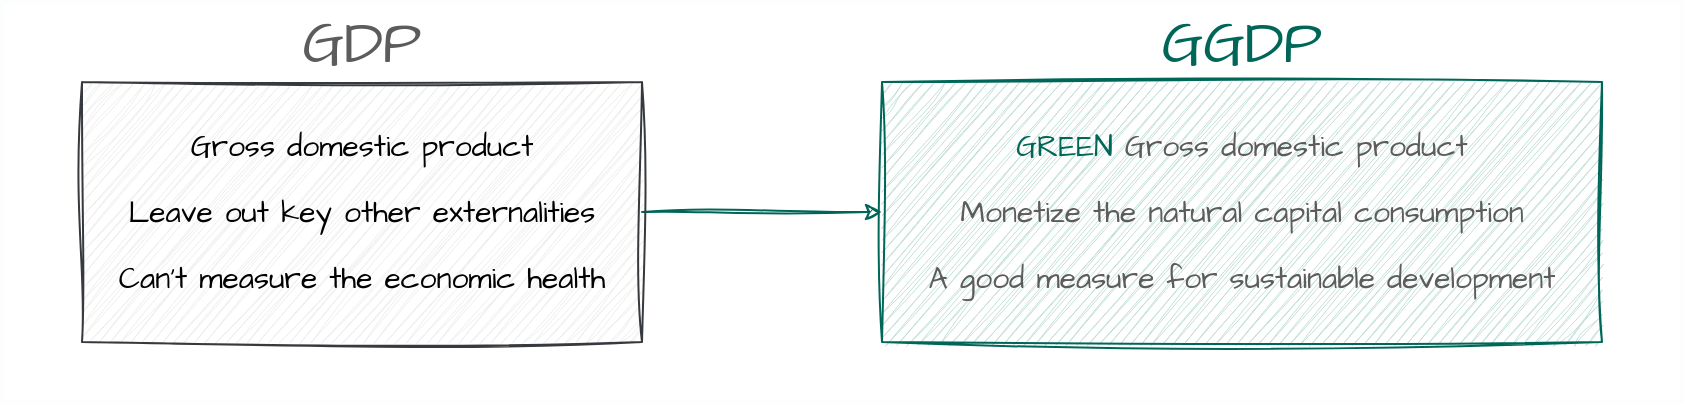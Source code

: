 <mxfile version="20.8.20" type="github">
  <diagram name="第 1 页" id="A0sXVTUO56CwcfCdukGn">
    <mxGraphModel dx="1877" dy="493" grid="1" gridSize="10" guides="1" tooltips="1" connect="1" arrows="1" fold="1" page="1" pageScale="1" pageWidth="827" pageHeight="1169" math="0" shadow="0">
      <root>
        <mxCell id="0" />
        <mxCell id="1" parent="0" />
        <mxCell id="YoZrRnC3NFI_vaAcTnie-2" value="&lt;font style=&quot;font-size: 30px;&quot;&gt;GDP&lt;/font&gt;" style="text;html=1;strokeColor=none;fillColor=none;align=center;verticalAlign=middle;whiteSpace=wrap;rounded=0;fontSize=24;fontFamily=Architects Daughter;fontColor=#5C5C5C;shadow=0;" vertex="1" parent="1">
          <mxGeometry x="140" y="360" width="80" height="40" as="geometry" />
        </mxCell>
        <mxCell id="YoZrRnC3NFI_vaAcTnie-6" style="edgeStyle=orthogonalEdgeStyle;rounded=0;sketch=1;hachureGap=4;jiggle=2;curveFitting=1;orthogonalLoop=1;jettySize=auto;html=1;exitX=1;exitY=0.5;exitDx=0;exitDy=0;entryX=0;entryY=0.5;entryDx=0;entryDy=0;strokeColor=#006658;fontFamily=Architects Daughter;fontSource=https%3A%2F%2Ffonts.googleapis.com%2Fcss%3Ffamily%3DArchitects%2BDaughter;fontSize=12;fontColor=#006658;fillColor=#21C0A5;shadow=0;" edge="1" parent="1" source="YoZrRnC3NFI_vaAcTnie-3" target="YoZrRnC3NFI_vaAcTnie-4">
          <mxGeometry relative="1" as="geometry" />
        </mxCell>
        <mxCell id="YoZrRnC3NFI_vaAcTnie-3" value="&lt;p style=&quot;line-height: 120%; font-size: 15px;&quot;&gt;&lt;span style=&quot;background-color: initial;&quot;&gt;Gross domestic product&lt;/span&gt;&lt;/p&gt;&lt;p style=&quot;line-height: 120%; font-size: 15px;&quot;&gt;&lt;span style=&quot;background-color: initial;&quot;&gt;Leave out key other externalities&lt;/span&gt;&lt;br&gt;&lt;/p&gt;&lt;p style=&quot;line-height: 120%; font-size: 15px;&quot;&gt;&lt;font style=&quot;font-size: 15px;&quot;&gt;Can&#39;t measure the economic health&lt;/font&gt;&lt;/p&gt;" style="rounded=0;whiteSpace=wrap;html=1;sketch=1;hachureGap=4;jiggle=2;curveFitting=1;fontFamily=Architects Daughter;fontSource=https%3A%2F%2Ffonts.googleapis.com%2Fcss%3Ffamily%3DArchitects%2BDaughter;fontSize=20;fillColor=#eeeeee;strokeColor=#36393d;fillStyle=auto;shadow=0;" vertex="1" parent="1">
          <mxGeometry x="40" y="400" width="280" height="130" as="geometry" />
        </mxCell>
        <mxCell id="YoZrRnC3NFI_vaAcTnie-4" value="&lt;p style=&quot;font-size: 15px;&quot;&gt;&lt;font style=&quot;font-size: 15px;&quot;&gt;&lt;font style=&quot;font-size: 15px;&quot; color=&quot;#006658&quot;&gt;GREEN&lt;/font&gt; Gross domestic product&lt;/font&gt;&lt;/p&gt;&lt;p style=&quot;font-size: 15px;&quot;&gt;&lt;font style=&quot;font-size: 15px;&quot;&gt;Monetize the natural capital consumption&lt;/font&gt;&lt;/p&gt;&lt;p style=&quot;font-size: 15px;&quot;&gt;&lt;font style=&quot;font-size: 15px;&quot;&gt;A good measure for sustainable development&lt;/font&gt;&lt;/p&gt;&lt;p&gt;&lt;/p&gt;&lt;p&gt;&lt;/p&gt;" style="rounded=0;whiteSpace=wrap;html=1;sketch=1;hachureGap=4;jiggle=2;fillStyle=auto;curveFitting=1;strokeColor=#006658;fontFamily=Architects Daughter;fontSource=https%3A%2F%2Ffonts.googleapis.com%2Fcss%3Ffamily%3DArchitects%2BDaughter;fontSize=12;fontColor=#5C5C5C;fillColor=#C3E0D9;shadow=0;" vertex="1" parent="1">
          <mxGeometry x="440" y="400" width="360" height="130" as="geometry" />
        </mxCell>
        <mxCell id="YoZrRnC3NFI_vaAcTnie-5" value="&lt;font style=&quot;font-size: 30px;&quot;&gt;GGDP&lt;/font&gt;" style="text;html=1;strokeColor=none;fillColor=none;align=center;verticalAlign=middle;whiteSpace=wrap;rounded=0;fontSize=24;fontFamily=Architects Daughter;fontColor=#006658;shadow=0;" vertex="1" parent="1">
          <mxGeometry x="580" y="360" width="80" height="40" as="geometry" />
        </mxCell>
        <mxCell id="YoZrRnC3NFI_vaAcTnie-7" value="" style="rounded=0;whiteSpace=wrap;html=1;shadow=0;hachureGap=4;fillStyle=auto;strokeColor=#006658;strokeWidth=2;fontFamily=Architects Daughter;fontSource=https%3A%2F%2Ffonts.googleapis.com%2Fcss%3Ffamily%3DArchitects%2BDaughter;fontSize=30;fontColor=#006658;fillColor=none;opacity=1;" vertex="1" parent="1">
          <mxGeometry y="360" width="840" height="200" as="geometry" />
        </mxCell>
      </root>
    </mxGraphModel>
  </diagram>
</mxfile>
